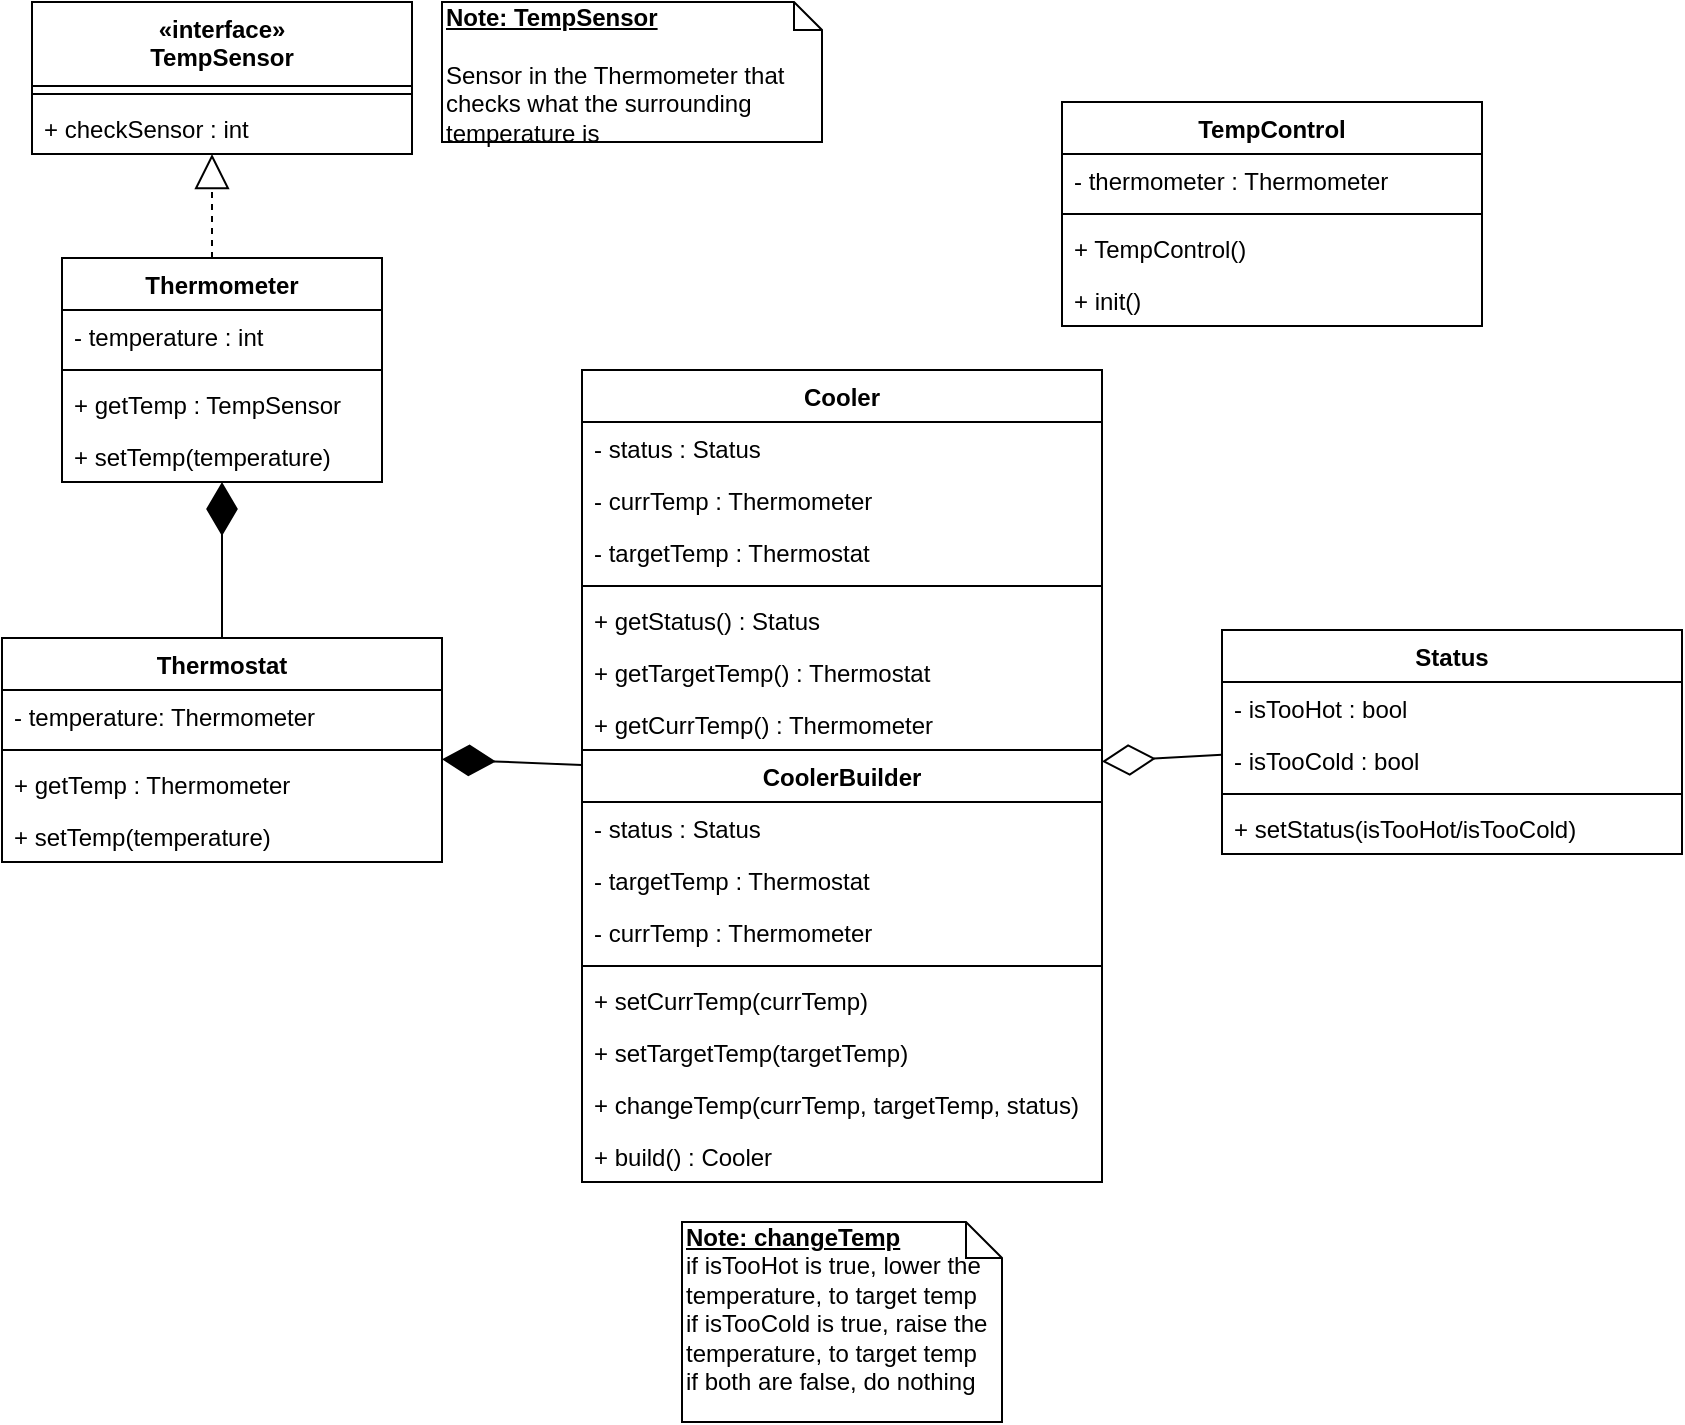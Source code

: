 <mxfile version="12.4.1" type="github" pages="5">
  <diagram id="YV8i6-bnTq5BhVE66axA" name="TempControlClassDiagram">
    <mxGraphModel dx="1182" dy="715" grid="1" gridSize="10" guides="1" tooltips="1" connect="1" arrows="1" fold="1" page="1" pageScale="1" pageWidth="850" pageHeight="1100" math="0" shadow="0">
      <root>
        <mxCell id="0"/>
        <mxCell id="1" parent="0"/>
        <mxCell id="20v29mi6SOjtyCwTGJ8A-1" value="Cooler" style="swimlane;fontStyle=1;align=center;verticalAlign=top;childLayout=stackLayout;horizontal=1;startSize=26;horizontalStack=0;resizeParent=1;resizeParentMax=0;resizeLast=0;collapsible=1;marginBottom=0;" vertex="1" parent="1">
          <mxGeometry x="290" y="194" width="260" height="406" as="geometry"/>
        </mxCell>
        <mxCell id="20v29mi6SOjtyCwTGJ8A-2" value="- status : Status" style="text;strokeColor=none;fillColor=none;align=left;verticalAlign=top;spacingLeft=4;spacingRight=4;overflow=hidden;rotatable=0;points=[[0,0.5],[1,0.5]];portConstraint=eastwest;" vertex="1" parent="20v29mi6SOjtyCwTGJ8A-1">
          <mxGeometry y="26" width="260" height="26" as="geometry"/>
        </mxCell>
        <mxCell id="20v29mi6SOjtyCwTGJ8A-28" value="- currTemp : Thermometer" style="text;strokeColor=none;fillColor=none;align=left;verticalAlign=top;spacingLeft=4;spacingRight=4;overflow=hidden;rotatable=0;points=[[0,0.5],[1,0.5]];portConstraint=eastwest;" vertex="1" parent="20v29mi6SOjtyCwTGJ8A-1">
          <mxGeometry y="52" width="260" height="26" as="geometry"/>
        </mxCell>
        <mxCell id="20v29mi6SOjtyCwTGJ8A-29" value="- targetTemp : Thermostat" style="text;strokeColor=none;fillColor=none;align=left;verticalAlign=top;spacingLeft=4;spacingRight=4;overflow=hidden;rotatable=0;points=[[0,0.5],[1,0.5]];portConstraint=eastwest;" vertex="1" parent="20v29mi6SOjtyCwTGJ8A-1">
          <mxGeometry y="78" width="260" height="26" as="geometry"/>
        </mxCell>
        <mxCell id="20v29mi6SOjtyCwTGJ8A-3" value="" style="line;strokeWidth=1;fillColor=none;align=left;verticalAlign=middle;spacingTop=-1;spacingLeft=3;spacingRight=3;rotatable=0;labelPosition=right;points=[];portConstraint=eastwest;" vertex="1" parent="20v29mi6SOjtyCwTGJ8A-1">
          <mxGeometry y="104" width="260" height="8" as="geometry"/>
        </mxCell>
        <mxCell id="20v29mi6SOjtyCwTGJ8A-4" value="+ getStatus() : Status" style="text;strokeColor=none;fillColor=none;align=left;verticalAlign=top;spacingLeft=4;spacingRight=4;overflow=hidden;rotatable=0;points=[[0,0.5],[1,0.5]];portConstraint=eastwest;" vertex="1" parent="20v29mi6SOjtyCwTGJ8A-1">
          <mxGeometry y="112" width="260" height="26" as="geometry"/>
        </mxCell>
        <mxCell id="20v29mi6SOjtyCwTGJ8A-21" value="+ getTargetTemp() : Thermostat" style="text;strokeColor=none;fillColor=none;align=left;verticalAlign=top;spacingLeft=4;spacingRight=4;overflow=hidden;rotatable=0;points=[[0,0.5],[1,0.5]];portConstraint=eastwest;" vertex="1" parent="20v29mi6SOjtyCwTGJ8A-1">
          <mxGeometry y="138" width="260" height="26" as="geometry"/>
        </mxCell>
        <mxCell id="20v29mi6SOjtyCwTGJ8A-22" value="+ getCurrTemp() : Thermometer" style="text;strokeColor=none;fillColor=none;align=left;verticalAlign=top;spacingLeft=4;spacingRight=4;overflow=hidden;rotatable=0;points=[[0,0.5],[1,0.5]];portConstraint=eastwest;" vertex="1" parent="20v29mi6SOjtyCwTGJ8A-1">
          <mxGeometry y="164" width="260" height="26" as="geometry"/>
        </mxCell>
        <mxCell id="85czki7mJp9m9GB3CWPx-1" value="CoolerBuilder" style="swimlane;fontStyle=1;align=center;verticalAlign=top;childLayout=stackLayout;horizontal=1;startSize=26;horizontalStack=0;resizeParent=1;resizeParentMax=0;resizeLast=0;collapsible=1;marginBottom=0;" vertex="1" parent="20v29mi6SOjtyCwTGJ8A-1">
          <mxGeometry y="190" width="260" height="216" as="geometry">
            <mxRectangle y="190" width="260" height="26" as="alternateBounds"/>
          </mxGeometry>
        </mxCell>
        <mxCell id="85czki7mJp9m9GB3CWPx-5" value="- status : Status" style="text;strokeColor=none;fillColor=none;align=left;verticalAlign=top;spacingLeft=4;spacingRight=4;overflow=hidden;rotatable=0;points=[[0,0.5],[1,0.5]];portConstraint=eastwest;" vertex="1" parent="85czki7mJp9m9GB3CWPx-1">
          <mxGeometry y="26" width="260" height="26" as="geometry"/>
        </mxCell>
        <mxCell id="85czki7mJp9m9GB3CWPx-7" value="- targetTemp : Thermostat" style="text;strokeColor=none;fillColor=none;align=left;verticalAlign=top;spacingLeft=4;spacingRight=4;overflow=hidden;rotatable=0;points=[[0,0.5],[1,0.5]];portConstraint=eastwest;" vertex="1" parent="85czki7mJp9m9GB3CWPx-1">
          <mxGeometry y="52" width="260" height="26" as="geometry"/>
        </mxCell>
        <mxCell id="85czki7mJp9m9GB3CWPx-6" value="- currTemp : Thermometer" style="text;strokeColor=none;fillColor=none;align=left;verticalAlign=top;spacingLeft=4;spacingRight=4;overflow=hidden;rotatable=0;points=[[0,0.5],[1,0.5]];portConstraint=eastwest;" vertex="1" parent="85czki7mJp9m9GB3CWPx-1">
          <mxGeometry y="78" width="260" height="26" as="geometry"/>
        </mxCell>
        <mxCell id="85czki7mJp9m9GB3CWPx-3" value="" style="line;strokeWidth=1;fillColor=none;align=left;verticalAlign=middle;spacingTop=-1;spacingLeft=3;spacingRight=3;rotatable=0;labelPosition=right;points=[];portConstraint=eastwest;" vertex="1" parent="85czki7mJp9m9GB3CWPx-1">
          <mxGeometry y="104" width="260" height="8" as="geometry"/>
        </mxCell>
        <mxCell id="20v29mi6SOjtyCwTGJ8A-33" value="+ setCurrTemp(currTemp) " style="text;strokeColor=none;fillColor=none;align=left;verticalAlign=top;spacingLeft=4;spacingRight=4;overflow=hidden;rotatable=0;points=[[0,0.5],[1,0.5]];portConstraint=eastwest;" vertex="1" parent="85czki7mJp9m9GB3CWPx-1">
          <mxGeometry y="112" width="260" height="26" as="geometry"/>
        </mxCell>
        <mxCell id="20v29mi6SOjtyCwTGJ8A-31" value="+ setTargetTemp(targetTemp)" style="text;strokeColor=none;fillColor=none;align=left;verticalAlign=top;spacingLeft=4;spacingRight=4;overflow=hidden;rotatable=0;points=[[0,0.5],[1,0.5]];portConstraint=eastwest;" vertex="1" parent="85czki7mJp9m9GB3CWPx-1">
          <mxGeometry y="138" width="260" height="26" as="geometry"/>
        </mxCell>
        <mxCell id="20v29mi6SOjtyCwTGJ8A-19" value="+ changeTemp(currTemp, targetTemp, status)" style="text;strokeColor=none;fillColor=none;align=left;verticalAlign=top;spacingLeft=4;spacingRight=4;overflow=hidden;rotatable=0;points=[[0,0.5],[1,0.5]];portConstraint=eastwest;" vertex="1" parent="85czki7mJp9m9GB3CWPx-1">
          <mxGeometry y="164" width="260" height="26" as="geometry"/>
        </mxCell>
        <mxCell id="mkv_8wOp6kYnrHPZiBxj-1" value="+ build() : Cooler" style="text;strokeColor=none;fillColor=none;align=left;verticalAlign=top;spacingLeft=4;spacingRight=4;overflow=hidden;rotatable=0;points=[[0,0.5],[1,0.5]];portConstraint=eastwest;" vertex="1" parent="85czki7mJp9m9GB3CWPx-1">
          <mxGeometry y="190" width="260" height="26" as="geometry"/>
        </mxCell>
        <mxCell id="20v29mi6SOjtyCwTGJ8A-12" value="Status" style="swimlane;fontStyle=1;align=center;verticalAlign=top;childLayout=stackLayout;horizontal=1;startSize=26;horizontalStack=0;resizeParent=1;resizeParentMax=0;resizeLast=0;collapsible=1;marginBottom=0;" vertex="1" parent="1">
          <mxGeometry x="610" y="324" width="230" height="112" as="geometry"/>
        </mxCell>
        <mxCell id="20v29mi6SOjtyCwTGJ8A-13" value="- isTooHot : bool" style="text;strokeColor=none;fillColor=none;align=left;verticalAlign=top;spacingLeft=4;spacingRight=4;overflow=hidden;rotatable=0;points=[[0,0.5],[1,0.5]];portConstraint=eastwest;" vertex="1" parent="20v29mi6SOjtyCwTGJ8A-12">
          <mxGeometry y="26" width="230" height="26" as="geometry"/>
        </mxCell>
        <mxCell id="20v29mi6SOjtyCwTGJ8A-16" value="- isTooCold : bool" style="text;strokeColor=none;fillColor=none;align=left;verticalAlign=top;spacingLeft=4;spacingRight=4;overflow=hidden;rotatable=0;points=[[0,0.5],[1,0.5]];portConstraint=eastwest;" vertex="1" parent="20v29mi6SOjtyCwTGJ8A-12">
          <mxGeometry y="52" width="230" height="26" as="geometry"/>
        </mxCell>
        <mxCell id="20v29mi6SOjtyCwTGJ8A-14" value="" style="line;strokeWidth=1;fillColor=none;align=left;verticalAlign=middle;spacingTop=-1;spacingLeft=3;spacingRight=3;rotatable=0;labelPosition=right;points=[];portConstraint=eastwest;" vertex="1" parent="20v29mi6SOjtyCwTGJ8A-12">
          <mxGeometry y="78" width="230" height="8" as="geometry"/>
        </mxCell>
        <mxCell id="20v29mi6SOjtyCwTGJ8A-15" value="+ setStatus(isTooHot/isTooCold)" style="text;strokeColor=none;fillColor=none;align=left;verticalAlign=top;spacingLeft=4;spacingRight=4;overflow=hidden;rotatable=0;points=[[0,0.5],[1,0.5]];portConstraint=eastwest;" vertex="1" parent="20v29mi6SOjtyCwTGJ8A-12">
          <mxGeometry y="86" width="230" height="26" as="geometry"/>
        </mxCell>
        <mxCell id="20v29mi6SOjtyCwTGJ8A-18" value="&lt;b&gt;&lt;u&gt;Note: changeTemp&lt;br&gt;&lt;/u&gt;&lt;/b&gt;if isTooHot is true, lower the temperature, to target temp&lt;br&gt;if isTooCold is true, raise the temperature, to target temp&lt;br&gt;if both are false, do nothing" style="shape=note;whiteSpace=wrap;html=1;size=18;verticalAlign=top;align=left;spacingTop=-6;" vertex="1" parent="1">
          <mxGeometry x="340" y="620" width="160" height="100" as="geometry"/>
        </mxCell>
        <mxCell id="20v29mi6SOjtyCwTGJ8A-20" value="" style="endArrow=diamondThin;endFill=0;endSize=24;html=1;" edge="1" parent="1" source="20v29mi6SOjtyCwTGJ8A-12" target="20v29mi6SOjtyCwTGJ8A-1">
          <mxGeometry width="160" relative="1" as="geometry">
            <mxPoint x="290" y="440" as="sourcePoint"/>
            <mxPoint x="450" y="440" as="targetPoint"/>
          </mxGeometry>
        </mxCell>
        <mxCell id="20v29mi6SOjtyCwTGJ8A-23" value="Thermostat" style="swimlane;fontStyle=1;align=center;verticalAlign=top;childLayout=stackLayout;horizontal=1;startSize=26;horizontalStack=0;resizeParent=1;resizeParentMax=0;resizeLast=0;collapsible=1;marginBottom=0;" vertex="1" parent="1">
          <mxGeometry y="328" width="220" height="112" as="geometry"/>
        </mxCell>
        <mxCell id="20v29mi6SOjtyCwTGJ8A-24" value="- temperature: Thermometer" style="text;strokeColor=none;fillColor=none;align=left;verticalAlign=top;spacingLeft=4;spacingRight=4;overflow=hidden;rotatable=0;points=[[0,0.5],[1,0.5]];portConstraint=eastwest;" vertex="1" parent="20v29mi6SOjtyCwTGJ8A-23">
          <mxGeometry y="26" width="220" height="26" as="geometry"/>
        </mxCell>
        <mxCell id="20v29mi6SOjtyCwTGJ8A-25" value="" style="line;strokeWidth=1;fillColor=none;align=left;verticalAlign=middle;spacingTop=-1;spacingLeft=3;spacingRight=3;rotatable=0;labelPosition=right;points=[];portConstraint=eastwest;" vertex="1" parent="20v29mi6SOjtyCwTGJ8A-23">
          <mxGeometry y="52" width="220" height="8" as="geometry"/>
        </mxCell>
        <mxCell id="20v29mi6SOjtyCwTGJ8A-26" value="+ getTemp : Thermometer" style="text;strokeColor=none;fillColor=none;align=left;verticalAlign=top;spacingLeft=4;spacingRight=4;overflow=hidden;rotatable=0;points=[[0,0.5],[1,0.5]];portConstraint=eastwest;" vertex="1" parent="20v29mi6SOjtyCwTGJ8A-23">
          <mxGeometry y="60" width="220" height="26" as="geometry"/>
        </mxCell>
        <mxCell id="20v29mi6SOjtyCwTGJ8A-27" value="+ setTemp(temperature)" style="text;strokeColor=none;fillColor=none;align=left;verticalAlign=top;spacingLeft=4;spacingRight=4;overflow=hidden;rotatable=0;points=[[0,0.5],[1,0.5]];portConstraint=eastwest;" vertex="1" parent="20v29mi6SOjtyCwTGJ8A-23">
          <mxGeometry y="86" width="220" height="26" as="geometry"/>
        </mxCell>
        <mxCell id="20v29mi6SOjtyCwTGJ8A-30" value="" style="endArrow=diamondThin;endFill=1;endSize=24;html=1;" edge="1" parent="1" source="20v29mi6SOjtyCwTGJ8A-1" target="20v29mi6SOjtyCwTGJ8A-23">
          <mxGeometry width="160" relative="1" as="geometry">
            <mxPoint x="10" y="490" as="sourcePoint"/>
            <mxPoint x="170" y="490" as="targetPoint"/>
          </mxGeometry>
        </mxCell>
        <mxCell id="20v29mi6SOjtyCwTGJ8A-43" value="" style="edgeStyle=orthogonalEdgeStyle;rounded=0;orthogonalLoop=1;jettySize=auto;html=1;endArrow=block;endFill=0;endSize=15;dashed=1;" edge="1" parent="1" source="20v29mi6SOjtyCwTGJ8A-34" target="20v29mi6SOjtyCwTGJ8A-41">
          <mxGeometry relative="1" as="geometry">
            <Array as="points">
              <mxPoint x="105" y="110"/>
              <mxPoint x="105" y="110"/>
            </Array>
          </mxGeometry>
        </mxCell>
        <mxCell id="20v29mi6SOjtyCwTGJ8A-34" value="Thermometer" style="swimlane;fontStyle=1;align=center;verticalAlign=top;childLayout=stackLayout;horizontal=1;startSize=26;horizontalStack=0;resizeParent=1;resizeParentMax=0;resizeLast=0;collapsible=1;marginBottom=0;" vertex="1" parent="1">
          <mxGeometry x="30" y="138" width="160" height="112" as="geometry"/>
        </mxCell>
        <mxCell id="20v29mi6SOjtyCwTGJ8A-35" value="- temperature : int" style="text;strokeColor=none;fillColor=none;align=left;verticalAlign=top;spacingLeft=4;spacingRight=4;overflow=hidden;rotatable=0;points=[[0,0.5],[1,0.5]];portConstraint=eastwest;" vertex="1" parent="20v29mi6SOjtyCwTGJ8A-34">
          <mxGeometry y="26" width="160" height="26" as="geometry"/>
        </mxCell>
        <mxCell id="20v29mi6SOjtyCwTGJ8A-36" value="" style="line;strokeWidth=1;fillColor=none;align=left;verticalAlign=middle;spacingTop=-1;spacingLeft=3;spacingRight=3;rotatable=0;labelPosition=right;points=[];portConstraint=eastwest;" vertex="1" parent="20v29mi6SOjtyCwTGJ8A-34">
          <mxGeometry y="52" width="160" height="8" as="geometry"/>
        </mxCell>
        <mxCell id="20v29mi6SOjtyCwTGJ8A-37" value="+ getTemp : TempSensor" style="text;strokeColor=none;fillColor=none;align=left;verticalAlign=top;spacingLeft=4;spacingRight=4;overflow=hidden;rotatable=0;points=[[0,0.5],[1,0.5]];portConstraint=eastwest;" vertex="1" parent="20v29mi6SOjtyCwTGJ8A-34">
          <mxGeometry y="60" width="160" height="26" as="geometry"/>
        </mxCell>
        <mxCell id="20v29mi6SOjtyCwTGJ8A-44" value="+ setTemp(temperature)" style="text;strokeColor=none;fillColor=none;align=left;verticalAlign=top;spacingLeft=4;spacingRight=4;overflow=hidden;rotatable=0;points=[[0,0.5],[1,0.5]];portConstraint=eastwest;" vertex="1" parent="20v29mi6SOjtyCwTGJ8A-34">
          <mxGeometry y="86" width="160" height="26" as="geometry"/>
        </mxCell>
        <mxCell id="20v29mi6SOjtyCwTGJ8A-39" value="«interface»&#xa;TempSensor" style="swimlane;fontStyle=1;align=center;verticalAlign=top;childLayout=stackLayout;horizontal=1;startSize=42;horizontalStack=0;resizeParent=1;resizeParentMax=0;resizeLast=0;collapsible=1;marginBottom=0;" vertex="1" parent="1">
          <mxGeometry x="15" y="10" width="190" height="76" as="geometry"/>
        </mxCell>
        <mxCell id="20v29mi6SOjtyCwTGJ8A-40" value="" style="line;strokeWidth=1;fillColor=none;align=left;verticalAlign=middle;spacingTop=-1;spacingLeft=3;spacingRight=3;rotatable=0;labelPosition=right;points=[];portConstraint=eastwest;" vertex="1" parent="20v29mi6SOjtyCwTGJ8A-39">
          <mxGeometry y="42" width="190" height="8" as="geometry"/>
        </mxCell>
        <mxCell id="20v29mi6SOjtyCwTGJ8A-41" value="+ checkSensor : int" style="text;strokeColor=none;fillColor=none;align=left;verticalAlign=top;spacingLeft=4;spacingRight=4;overflow=hidden;rotatable=0;points=[[0,0.5],[1,0.5]];portConstraint=eastwest;" vertex="1" parent="20v29mi6SOjtyCwTGJ8A-39">
          <mxGeometry y="50" width="190" height="26" as="geometry"/>
        </mxCell>
        <mxCell id="20v29mi6SOjtyCwTGJ8A-45" value="" style="endArrow=diamondThin;endFill=1;endSize=24;html=1;strokeWidth=1;" edge="1" parent="1" source="20v29mi6SOjtyCwTGJ8A-23" target="20v29mi6SOjtyCwTGJ8A-34">
          <mxGeometry width="160" relative="1" as="geometry">
            <mxPoint x="10" y="670" as="sourcePoint"/>
            <mxPoint x="170" y="670" as="targetPoint"/>
          </mxGeometry>
        </mxCell>
        <mxCell id="20v29mi6SOjtyCwTGJ8A-46" value="&lt;u style=&quot;font-weight: bold&quot;&gt;Note: TempSensor&lt;/u&gt;&lt;br&gt;&lt;br&gt;Sensor in the Thermometer that checks what the surrounding temperature is" style="shape=note;whiteSpace=wrap;html=1;size=14;verticalAlign=top;align=left;spacingTop=-6;" vertex="1" parent="1">
          <mxGeometry x="220" y="10" width="190" height="70" as="geometry"/>
        </mxCell>
        <mxCell id="20v29mi6SOjtyCwTGJ8A-47" value="TempControl" style="swimlane;fontStyle=1;align=center;verticalAlign=top;childLayout=stackLayout;horizontal=1;startSize=26;horizontalStack=0;resizeParent=1;resizeParentMax=0;resizeLast=0;collapsible=1;marginBottom=0;" vertex="1" parent="1">
          <mxGeometry x="530" y="60" width="210" height="112" as="geometry"/>
        </mxCell>
        <mxCell id="20v29mi6SOjtyCwTGJ8A-48" value="- thermometer : Thermometer" style="text;strokeColor=none;fillColor=none;align=left;verticalAlign=top;spacingLeft=4;spacingRight=4;overflow=hidden;rotatable=0;points=[[0,0.5],[1,0.5]];portConstraint=eastwest;" vertex="1" parent="20v29mi6SOjtyCwTGJ8A-47">
          <mxGeometry y="26" width="210" height="26" as="geometry"/>
        </mxCell>
        <mxCell id="20v29mi6SOjtyCwTGJ8A-49" value="" style="line;strokeWidth=1;fillColor=none;align=left;verticalAlign=middle;spacingTop=-1;spacingLeft=3;spacingRight=3;rotatable=0;labelPosition=right;points=[];portConstraint=eastwest;" vertex="1" parent="20v29mi6SOjtyCwTGJ8A-47">
          <mxGeometry y="52" width="210" height="8" as="geometry"/>
        </mxCell>
        <mxCell id="20v29mi6SOjtyCwTGJ8A-50" value="+ TempControl()" style="text;strokeColor=none;fillColor=none;align=left;verticalAlign=top;spacingLeft=4;spacingRight=4;overflow=hidden;rotatable=0;points=[[0,0.5],[1,0.5]];portConstraint=eastwest;" vertex="1" parent="20v29mi6SOjtyCwTGJ8A-47">
          <mxGeometry y="60" width="210" height="26" as="geometry"/>
        </mxCell>
        <mxCell id="20v29mi6SOjtyCwTGJ8A-51" value="+ init()" style="text;strokeColor=none;fillColor=none;align=left;verticalAlign=top;spacingLeft=4;spacingRight=4;overflow=hidden;rotatable=0;points=[[0,0.5],[1,0.5]];portConstraint=eastwest;" vertex="1" parent="20v29mi6SOjtyCwTGJ8A-47">
          <mxGeometry y="86" width="210" height="26" as="geometry"/>
        </mxCell>
      </root>
    </mxGraphModel>
  </diagram>
  <diagram id="XMMJrj0c6Qw_MwjTSJ73" name="FridgeClassDiagram">
    <mxGraphModel dx="1391" dy="1941" grid="1" gridSize="10" guides="1" tooltips="1" connect="1" arrows="1" fold="1" page="1" pageScale="1" pageWidth="850" pageHeight="1100" math="0" shadow="0">
      <root>
        <mxCell id="FmgPbN-XuL4-8Ms85E53-0"/>
        <mxCell id="FmgPbN-XuL4-8Ms85E53-1" parent="FmgPbN-XuL4-8Ms85E53-0"/>
        <mxCell id="AGmUIXl6Td8aUS-gYnC7-8" value="" style="edgeStyle=orthogonalEdgeStyle;rounded=0;orthogonalLoop=1;jettySize=auto;html=1;endArrow=block;endFill=0;endSize=15;strokeWidth=1;dashed=1;" edge="1" parent="FmgPbN-XuL4-8Ms85E53-1" source="FmgPbN-XuL4-8Ms85E53-2" target="AGmUIXl6Td8aUS-gYnC7-7">
          <mxGeometry relative="1" as="geometry">
            <Array as="points">
              <mxPoint x="250" y="-20"/>
              <mxPoint x="250" y="-20"/>
            </Array>
          </mxGeometry>
        </mxCell>
        <mxCell id="FmgPbN-XuL4-8Ms85E53-2" value="SmartFridge" style="swimlane;fontStyle=1;align=center;verticalAlign=top;childLayout=stackLayout;horizontal=1;startSize=26;horizontalStack=0;resizeParent=1;resizeParentMax=0;resizeLast=0;collapsible=1;marginBottom=0;" vertex="1" parent="FmgPbN-XuL4-8Ms85E53-1">
          <mxGeometry x="140" y="28" width="220" height="692" as="geometry"/>
        </mxCell>
        <mxCell id="FmgPbN-XuL4-8Ms85E53-3" value="- foodStatus : FoodMonitor" style="text;strokeColor=none;fillColor=none;align=left;verticalAlign=top;spacingLeft=4;spacingRight=4;overflow=hidden;rotatable=0;points=[[0,0.5],[1,0.5]];portConstraint=eastwest;" vertex="1" parent="FmgPbN-XuL4-8Ms85E53-2">
          <mxGeometry y="26" width="220" height="26" as="geometry"/>
        </mxCell>
        <mxCell id="FmgPbN-XuL4-8Ms85E53-6" value="- tempStatus : TempControl" style="text;strokeColor=none;fillColor=none;align=left;verticalAlign=top;spacingLeft=4;spacingRight=4;overflow=hidden;rotatable=0;points=[[0,0.5],[1,0.5]];portConstraint=eastwest;" vertex="1" parent="FmgPbN-XuL4-8Ms85E53-2">
          <mxGeometry y="52" width="220" height="26" as="geometry"/>
        </mxCell>
        <mxCell id="bN9EW19zDkXSRhYZn_BT-4" value="- store : StoreSelector" style="text;strokeColor=none;fillColor=none;align=left;verticalAlign=top;spacingLeft=4;spacingRight=4;overflow=hidden;rotatable=0;points=[[0,0.5],[1,0.5]];portConstraint=eastwest;" vertex="1" parent="FmgPbN-XuL4-8Ms85E53-2">
          <mxGeometry y="78" width="220" height="26" as="geometry"/>
        </mxCell>
        <mxCell id="bN9EW19zDkXSRhYZn_BT-5" value="- expiredFoods : ExpiredFoods" style="text;strokeColor=none;fillColor=none;align=left;verticalAlign=top;spacingLeft=4;spacingRight=4;overflow=hidden;rotatable=0;points=[[0,0.5],[1,0.5]];portConstraint=eastwest;" vertex="1" parent="FmgPbN-XuL4-8Ms85E53-2">
          <mxGeometry y="104" width="220" height="26" as="geometry"/>
        </mxCell>
        <mxCell id="bN9EW19zDkXSRhYZn_BT-6" value="- serviceStatus : ServiceMonitor" style="text;strokeColor=none;fillColor=none;align=left;verticalAlign=top;spacingLeft=4;spacingRight=4;overflow=hidden;rotatable=0;points=[[0,0.5],[1,0.5]];portConstraint=eastwest;" vertex="1" parent="FmgPbN-XuL4-8Ms85E53-2">
          <mxGeometry y="130" width="220" height="26" as="geometry"/>
        </mxCell>
        <mxCell id="bN9EW19zDkXSRhYZn_BT-7" value="- repairCompany : RepairSelector" style="text;strokeColor=none;fillColor=none;align=left;verticalAlign=top;spacingLeft=4;spacingRight=4;overflow=hidden;rotatable=0;points=[[0,0.5],[1,0.5]];portConstraint=eastwest;" vertex="1" parent="FmgPbN-XuL4-8Ms85E53-2">
          <mxGeometry y="156" width="220" height="26" as="geometry"/>
        </mxCell>
        <mxCell id="FmgPbN-XuL4-8Ms85E53-4" value="" style="line;strokeWidth=1;fillColor=none;align=left;verticalAlign=middle;spacingTop=-1;spacingLeft=3;spacingRight=3;rotatable=0;labelPosition=right;points=[];portConstraint=eastwest;" vertex="1" parent="FmgPbN-XuL4-8Ms85E53-2">
          <mxGeometry y="182" width="220" height="8" as="geometry"/>
        </mxCell>
        <mxCell id="bN9EW19zDkXSRhYZn_BT-14" value="+ getFoodStatus : FoodMonitor" style="text;strokeColor=none;fillColor=none;align=left;verticalAlign=top;spacingLeft=4;spacingRight=4;overflow=hidden;rotatable=0;points=[[0,0.5],[1,0.5]];portConstraint=eastwest;" vertex="1" parent="FmgPbN-XuL4-8Ms85E53-2">
          <mxGeometry y="190" width="220" height="26" as="geometry"/>
        </mxCell>
        <mxCell id="bN9EW19zDkXSRhYZn_BT-15" value="+ getTempStatus : TempControl" style="text;strokeColor=none;fillColor=none;align=left;verticalAlign=top;spacingLeft=4;spacingRight=4;overflow=hidden;rotatable=0;points=[[0,0.5],[1,0.5]];portConstraint=eastwest;" vertex="1" parent="FmgPbN-XuL4-8Ms85E53-2">
          <mxGeometry y="216" width="220" height="26" as="geometry"/>
        </mxCell>
        <mxCell id="bN9EW19zDkXSRhYZn_BT-18" value="+ getServiceStatus : ServiceMonitor" style="text;strokeColor=none;fillColor=none;align=left;verticalAlign=top;spacingLeft=4;spacingRight=4;overflow=hidden;rotatable=0;points=[[0,0.5],[1,0.5]];portConstraint=eastwest;" vertex="1" parent="FmgPbN-XuL4-8Ms85E53-2">
          <mxGeometry y="242" width="220" height="26" as="geometry"/>
        </mxCell>
        <mxCell id="bN9EW19zDkXSRhYZn_BT-17" value="+ getExpiredFoods : ExpiredFoods" style="text;strokeColor=none;fillColor=none;align=left;verticalAlign=top;spacingLeft=4;spacingRight=4;overflow=hidden;rotatable=0;points=[[0,0.5],[1,0.5]];portConstraint=eastwest;" vertex="1" parent="FmgPbN-XuL4-8Ms85E53-2">
          <mxGeometry y="268" width="220" height="26" as="geometry"/>
        </mxCell>
        <mxCell id="bN9EW19zDkXSRhYZn_BT-0" value="SmartFridgeBuilder" style="swimlane;fontStyle=1;align=center;verticalAlign=top;childLayout=stackLayout;horizontal=1;startSize=26;horizontalStack=0;resizeParent=1;resizeParentMax=0;resizeLast=0;collapsible=1;marginBottom=0;" vertex="1" parent="FmgPbN-XuL4-8Ms85E53-2">
          <mxGeometry y="294" width="220" height="398" as="geometry"/>
        </mxCell>
        <mxCell id="bN9EW19zDkXSRhYZn_BT-8" value="- foodStatus : FoodMonitor" style="text;strokeColor=none;fillColor=none;align=left;verticalAlign=top;spacingLeft=4;spacingRight=4;overflow=hidden;rotatable=0;points=[[0,0.5],[1,0.5]];portConstraint=eastwest;" vertex="1" parent="bN9EW19zDkXSRhYZn_BT-0">
          <mxGeometry y="26" width="220" height="26" as="geometry"/>
        </mxCell>
        <mxCell id="bN9EW19zDkXSRhYZn_BT-9" value="- tempStatus : TempControl" style="text;strokeColor=none;fillColor=none;align=left;verticalAlign=top;spacingLeft=4;spacingRight=4;overflow=hidden;rotatable=0;points=[[0,0.5],[1,0.5]];portConstraint=eastwest;" vertex="1" parent="bN9EW19zDkXSRhYZn_BT-0">
          <mxGeometry y="52" width="220" height="26" as="geometry"/>
        </mxCell>
        <mxCell id="bN9EW19zDkXSRhYZn_BT-13" value="- repairCompany : RepairSelector" style="text;strokeColor=none;fillColor=none;align=left;verticalAlign=top;spacingLeft=4;spacingRight=4;overflow=hidden;rotatable=0;points=[[0,0.5],[1,0.5]];portConstraint=eastwest;" vertex="1" parent="bN9EW19zDkXSRhYZn_BT-0">
          <mxGeometry y="78" width="220" height="26" as="geometry"/>
        </mxCell>
        <mxCell id="bN9EW19zDkXSRhYZn_BT-12" value="- serviceStatus : ServiceMonitor" style="text;strokeColor=none;fillColor=none;align=left;verticalAlign=top;spacingLeft=4;spacingRight=4;overflow=hidden;rotatable=0;points=[[0,0.5],[1,0.5]];portConstraint=eastwest;" vertex="1" parent="bN9EW19zDkXSRhYZn_BT-0">
          <mxGeometry y="104" width="220" height="26" as="geometry"/>
        </mxCell>
        <mxCell id="bN9EW19zDkXSRhYZn_BT-11" value="- expiredFoods : ExpiredFoods" style="text;strokeColor=none;fillColor=none;align=left;verticalAlign=top;spacingLeft=4;spacingRight=4;overflow=hidden;rotatable=0;points=[[0,0.5],[1,0.5]];portConstraint=eastwest;" vertex="1" parent="bN9EW19zDkXSRhYZn_BT-0">
          <mxGeometry y="130" width="220" height="26" as="geometry"/>
        </mxCell>
        <mxCell id="bN9EW19zDkXSRhYZn_BT-10" value="- store : StoreSelector" style="text;strokeColor=none;fillColor=none;align=left;verticalAlign=top;spacingLeft=4;spacingRight=4;overflow=hidden;rotatable=0;points=[[0,0.5],[1,0.5]];portConstraint=eastwest;" vertex="1" parent="bN9EW19zDkXSRhYZn_BT-0">
          <mxGeometry y="156" width="220" height="26" as="geometry"/>
        </mxCell>
        <mxCell id="AGmUIXl6Td8aUS-gYnC7-0" value="- isDoorOpen : DoorSensor" style="text;strokeColor=none;fillColor=none;align=left;verticalAlign=top;spacingLeft=4;spacingRight=4;overflow=hidden;rotatable=0;points=[[0,0.5],[1,0.5]];portConstraint=eastwest;" vertex="1" parent="bN9EW19zDkXSRhYZn_BT-0">
          <mxGeometry y="182" width="220" height="26" as="geometry"/>
        </mxCell>
        <mxCell id="bN9EW19zDkXSRhYZn_BT-2" value="" style="line;strokeWidth=1;fillColor=none;align=left;verticalAlign=middle;spacingTop=-1;spacingLeft=3;spacingRight=3;rotatable=0;labelPosition=right;points=[];portConstraint=eastwest;" vertex="1" parent="bN9EW19zDkXSRhYZn_BT-0">
          <mxGeometry y="208" width="220" height="8" as="geometry"/>
        </mxCell>
        <mxCell id="bN9EW19zDkXSRhYZn_BT-3" value="+ setFoodStatus(foodStatus)" style="text;strokeColor=none;fillColor=none;align=left;verticalAlign=top;spacingLeft=4;spacingRight=4;overflow=hidden;rotatable=0;points=[[0,0.5],[1,0.5]];portConstraint=eastwest;" vertex="1" parent="bN9EW19zDkXSRhYZn_BT-0">
          <mxGeometry y="216" width="220" height="26" as="geometry"/>
        </mxCell>
        <mxCell id="bN9EW19zDkXSRhYZn_BT-20" value="+ setTempStatus(tempStatus)" style="text;strokeColor=none;fillColor=none;align=left;verticalAlign=top;spacingLeft=4;spacingRight=4;overflow=hidden;rotatable=0;points=[[0,0.5],[1,0.5]];portConstraint=eastwest;" vertex="1" parent="bN9EW19zDkXSRhYZn_BT-0">
          <mxGeometry y="242" width="220" height="26" as="geometry"/>
        </mxCell>
        <mxCell id="bN9EW19zDkXSRhYZn_BT-21" value="+ setRepairCompany(repairCompany)" style="text;strokeColor=none;fillColor=none;align=left;verticalAlign=top;spacingLeft=4;spacingRight=4;overflow=hidden;rotatable=0;points=[[0,0.5],[1,0.5]];portConstraint=eastwest;" vertex="1" parent="bN9EW19zDkXSRhYZn_BT-0">
          <mxGeometry y="268" width="220" height="26" as="geometry"/>
        </mxCell>
        <mxCell id="bN9EW19zDkXSRhYZn_BT-22" value="+ setServiceStatus(serviceStatus)" style="text;strokeColor=none;fillColor=none;align=left;verticalAlign=top;spacingLeft=4;spacingRight=4;overflow=hidden;rotatable=0;points=[[0,0.5],[1,0.5]];portConstraint=eastwest;" vertex="1" parent="bN9EW19zDkXSRhYZn_BT-0">
          <mxGeometry y="294" width="220" height="26" as="geometry"/>
        </mxCell>
        <mxCell id="bN9EW19zDkXSRhYZn_BT-23" value="+ setExpiredFoods(expiredFoods)" style="text;strokeColor=none;fillColor=none;align=left;verticalAlign=top;spacingLeft=4;spacingRight=4;overflow=hidden;rotatable=0;points=[[0,0.5],[1,0.5]];portConstraint=eastwest;" vertex="1" parent="bN9EW19zDkXSRhYZn_BT-0">
          <mxGeometry y="320" width="220" height="26" as="geometry"/>
        </mxCell>
        <mxCell id="bN9EW19zDkXSRhYZn_BT-24" value="+ setStore(store)" style="text;strokeColor=none;fillColor=none;align=left;verticalAlign=top;spacingLeft=4;spacingRight=4;overflow=hidden;rotatable=0;points=[[0,0.5],[1,0.5]];portConstraint=eastwest;" vertex="1" parent="bN9EW19zDkXSRhYZn_BT-0">
          <mxGeometry y="346" width="220" height="26" as="geometry"/>
        </mxCell>
        <mxCell id="i0kCVKsxL2jT6yvyX1_u-0" value="+ checkDoor(isDoorOpen)" style="text;strokeColor=none;fillColor=none;align=left;verticalAlign=top;spacingLeft=4;spacingRight=4;overflow=hidden;rotatable=0;points=[[0,0.5],[1,0.5]];portConstraint=eastwest;" vertex="1" parent="bN9EW19zDkXSRhYZn_BT-0">
          <mxGeometry y="372" width="220" height="26" as="geometry"/>
        </mxCell>
        <mxCell id="2dJQtpPGChyw8y4QBzZR-0" value="TempControl" style="swimlane;fontStyle=1;align=center;verticalAlign=top;childLayout=stackLayout;horizontal=1;startSize=26;horizontalStack=0;resizeParent=1;resizeParentMax=0;resizeLast=0;collapsible=1;marginBottom=0;" vertex="1" parent="FmgPbN-XuL4-8Ms85E53-1">
          <mxGeometry x="465" y="120" width="180" height="112" as="geometry"/>
        </mxCell>
        <mxCell id="2dJQtpPGChyw8y4QBzZR-1" value="- thermometer : Thermometer" style="text;strokeColor=none;fillColor=none;align=left;verticalAlign=top;spacingLeft=4;spacingRight=4;overflow=hidden;rotatable=0;points=[[0,0.5],[1,0.5]];portConstraint=eastwest;" vertex="1" parent="2dJQtpPGChyw8y4QBzZR-0">
          <mxGeometry y="26" width="180" height="26" as="geometry"/>
        </mxCell>
        <mxCell id="2dJQtpPGChyw8y4QBzZR-2" value="" style="line;strokeWidth=1;fillColor=none;align=left;verticalAlign=middle;spacingTop=-1;spacingLeft=3;spacingRight=3;rotatable=0;labelPosition=right;points=[];portConstraint=eastwest;" vertex="1" parent="2dJQtpPGChyw8y4QBzZR-0">
          <mxGeometry y="52" width="180" height="8" as="geometry"/>
        </mxCell>
        <mxCell id="2dJQtpPGChyw8y4QBzZR-3" value="+ TempControl()" style="text;strokeColor=none;fillColor=none;align=left;verticalAlign=top;spacingLeft=4;spacingRight=4;overflow=hidden;rotatable=0;points=[[0,0.5],[1,0.5]];portConstraint=eastwest;" vertex="1" parent="2dJQtpPGChyw8y4QBzZR-0">
          <mxGeometry y="60" width="180" height="26" as="geometry"/>
        </mxCell>
        <mxCell id="2dJQtpPGChyw8y4QBzZR-4" value="+ init()" style="text;strokeColor=none;fillColor=none;align=left;verticalAlign=top;spacingLeft=4;spacingRight=4;overflow=hidden;rotatable=0;points=[[0,0.5],[1,0.5]];portConstraint=eastwest;" vertex="1" parent="2dJQtpPGChyw8y4QBzZR-0">
          <mxGeometry y="86" width="180" height="26" as="geometry"/>
        </mxCell>
        <mxCell id="bN9EW19zDkXSRhYZn_BT-25" value="FoodMonitor" style="swimlane;fontStyle=1;align=center;verticalAlign=top;childLayout=stackLayout;horizontal=1;startSize=26;horizontalStack=0;resizeParent=1;resizeParentMax=0;resizeLast=0;collapsible=1;marginBottom=0;" vertex="1" parent="FmgPbN-XuL4-8Ms85E53-1">
          <mxGeometry x="460" y="240" width="190" height="354" as="geometry"/>
        </mxCell>
        <mxCell id="bN9EW19zDkXSRhYZn_BT-26" value="- status : bool" style="text;strokeColor=none;fillColor=none;align=left;verticalAlign=top;spacingLeft=4;spacingRight=4;overflow=hidden;rotatable=0;points=[[0,0.5],[1,0.5]];portConstraint=eastwest;" vertex="1" parent="bN9EW19zDkXSRhYZn_BT-25">
          <mxGeometry y="26" width="190" height="26" as="geometry"/>
        </mxCell>
        <mxCell id="bN9EW19zDkXSRhYZn_BT-33" value="- foodList : List&lt;String&gt;" style="text;strokeColor=none;fillColor=none;align=left;verticalAlign=top;spacingLeft=4;spacingRight=4;overflow=hidden;rotatable=0;points=[[0,0.5],[1,0.5]];portConstraint=eastwest;" vertex="1" parent="bN9EW19zDkXSRhYZn_BT-25">
          <mxGeometry y="52" width="190" height="26" as="geometry"/>
        </mxCell>
        <mxCell id="bN9EW19zDkXSRhYZn_BT-32" value="- missingList : List&lt;String&gt;" style="text;strokeColor=none;fillColor=none;align=left;verticalAlign=top;spacingLeft=4;spacingRight=4;overflow=hidden;rotatable=0;points=[[0,0.5],[1,0.5]];portConstraint=eastwest;" vertex="1" parent="bN9EW19zDkXSRhYZn_BT-25">
          <mxGeometry y="78" width="190" height="26" as="geometry"/>
        </mxCell>
        <mxCell id="bN9EW19zDkXSRhYZn_BT-27" value="" style="line;strokeWidth=1;fillColor=none;align=left;verticalAlign=middle;spacingTop=-1;spacingLeft=3;spacingRight=3;rotatable=0;labelPosition=right;points=[];portConstraint=eastwest;" vertex="1" parent="bN9EW19zDkXSRhYZn_BT-25">
          <mxGeometry y="104" width="190" height="8" as="geometry"/>
        </mxCell>
        <mxCell id="bN9EW19zDkXSRhYZn_BT-28" value="+ getFoodList : List&lt;String&gt;" style="text;strokeColor=none;fillColor=none;align=left;verticalAlign=top;spacingLeft=4;spacingRight=4;overflow=hidden;rotatable=0;points=[[0,0.5],[1,0.5]];portConstraint=eastwest;" vertex="1" parent="bN9EW19zDkXSRhYZn_BT-25">
          <mxGeometry y="112" width="190" height="26" as="geometry"/>
        </mxCell>
        <mxCell id="R1rsRkyDBu9eTb3mxX3f-0" value="FoodBuilder" style="swimlane;fontStyle=1;align=center;verticalAlign=top;childLayout=stackLayout;horizontal=1;startSize=26;horizontalStack=0;resizeParent=1;resizeParentMax=0;resizeLast=0;collapsible=1;marginBottom=0;" vertex="1" parent="bN9EW19zDkXSRhYZn_BT-25">
          <mxGeometry y="138" width="190" height="216" as="geometry"/>
        </mxCell>
        <mxCell id="R1rsRkyDBu9eTb3mxX3f-7" value="- status : bool" style="text;strokeColor=none;fillColor=none;align=left;verticalAlign=top;spacingLeft=4;spacingRight=4;overflow=hidden;rotatable=0;points=[[0,0.5],[1,0.5]];portConstraint=eastwest;" vertex="1" parent="R1rsRkyDBu9eTb3mxX3f-0">
          <mxGeometry y="26" width="190" height="26" as="geometry"/>
        </mxCell>
        <mxCell id="R1rsRkyDBu9eTb3mxX3f-8" value="- foodList : List&lt;String&gt;" style="text;strokeColor=none;fillColor=none;align=left;verticalAlign=top;spacingLeft=4;spacingRight=4;overflow=hidden;rotatable=0;points=[[0,0.5],[1,0.5]];portConstraint=eastwest;" vertex="1" parent="R1rsRkyDBu9eTb3mxX3f-0">
          <mxGeometry y="52" width="190" height="26" as="geometry"/>
        </mxCell>
        <mxCell id="R1rsRkyDBu9eTb3mxX3f-9" value="- missingList : List&lt;String&gt;" style="text;strokeColor=none;fillColor=none;align=left;verticalAlign=top;spacingLeft=4;spacingRight=4;overflow=hidden;rotatable=0;points=[[0,0.5],[1,0.5]];portConstraint=eastwest;" vertex="1" parent="R1rsRkyDBu9eTb3mxX3f-0">
          <mxGeometry y="78" width="190" height="26" as="geometry"/>
        </mxCell>
        <mxCell id="R1rsRkyDBu9eTb3mxX3f-2" value="" style="line;strokeWidth=1;fillColor=none;align=left;verticalAlign=middle;spacingTop=-1;spacingLeft=3;spacingRight=3;rotatable=0;labelPosition=right;points=[];portConstraint=eastwest;" vertex="1" parent="R1rsRkyDBu9eTb3mxX3f-0">
          <mxGeometry y="104" width="190" height="8" as="geometry"/>
        </mxCell>
        <mxCell id="R1rsRkyDBu9eTb3mxX3f-4" value="+ setFoodList(foodList)" style="text;strokeColor=none;fillColor=none;align=left;verticalAlign=top;spacingLeft=4;spacingRight=4;overflow=hidden;rotatable=0;points=[[0,0.5],[1,0.5]];portConstraint=eastwest;" vertex="1" parent="R1rsRkyDBu9eTb3mxX3f-0">
          <mxGeometry y="112" width="190" height="26" as="geometry"/>
        </mxCell>
        <mxCell id="R1rsRkyDBu9eTb3mxX3f-6" value="+ setMissingList(missingList)" style="text;strokeColor=none;fillColor=none;align=left;verticalAlign=top;spacingLeft=4;spacingRight=4;overflow=hidden;rotatable=0;points=[[0,0.5],[1,0.5]];portConstraint=eastwest;" vertex="1" parent="R1rsRkyDBu9eTb3mxX3f-0">
          <mxGeometry y="138" width="190" height="26" as="geometry"/>
        </mxCell>
        <mxCell id="R1rsRkyDBu9eTb3mxX3f-5" value="+ isMissing(status)" style="text;strokeColor=none;fillColor=none;align=left;verticalAlign=top;spacingLeft=4;spacingRight=4;overflow=hidden;rotatable=0;points=[[0,0.5],[1,0.5]];portConstraint=eastwest;" vertex="1" parent="R1rsRkyDBu9eTb3mxX3f-0">
          <mxGeometry y="164" width="190" height="26" as="geometry"/>
        </mxCell>
        <mxCell id="zZWJyyZPesTAr55gTsWX-0" value="+ build() : FoodMonitor" style="text;strokeColor=none;fillColor=none;align=left;verticalAlign=top;spacingLeft=4;spacingRight=4;overflow=hidden;rotatable=0;points=[[0,0.5],[1,0.5]];portConstraint=eastwest;" vertex="1" parent="R1rsRkyDBu9eTb3mxX3f-0">
          <mxGeometry y="190" width="190" height="26" as="geometry"/>
        </mxCell>
        <mxCell id="bN9EW19zDkXSRhYZn_BT-52" value="StoreSelector" style="swimlane;fontStyle=1;align=center;verticalAlign=top;childLayout=stackLayout;horizontal=1;startSize=26;horizontalStack=0;resizeParent=1;resizeParentMax=0;resizeLast=0;collapsible=1;marginBottom=0;" vertex="1" parent="FmgPbN-XuL4-8Ms85E53-1">
          <mxGeometry x="475" y="616.5" width="160" height="86" as="geometry"/>
        </mxCell>
        <mxCell id="bN9EW19zDkXSRhYZn_BT-53" value="- store : String" style="text;strokeColor=none;fillColor=none;align=left;verticalAlign=top;spacingLeft=4;spacingRight=4;overflow=hidden;rotatable=0;points=[[0,0.5],[1,0.5]];portConstraint=eastwest;" vertex="1" parent="bN9EW19zDkXSRhYZn_BT-52">
          <mxGeometry y="26" width="160" height="26" as="geometry"/>
        </mxCell>
        <mxCell id="bN9EW19zDkXSRhYZn_BT-54" value="" style="line;strokeWidth=1;fillColor=none;align=left;verticalAlign=middle;spacingTop=-1;spacingLeft=3;spacingRight=3;rotatable=0;labelPosition=right;points=[];portConstraint=eastwest;" vertex="1" parent="bN9EW19zDkXSRhYZn_BT-52">
          <mxGeometry y="52" width="160" height="8" as="geometry"/>
        </mxCell>
        <mxCell id="bN9EW19zDkXSRhYZn_BT-55" value="+ decideStore(store)" style="text;strokeColor=none;fillColor=none;align=left;verticalAlign=top;spacingLeft=4;spacingRight=4;overflow=hidden;rotatable=0;points=[[0,0.5],[1,0.5]];portConstraint=eastwest;" vertex="1" parent="bN9EW19zDkXSRhYZn_BT-52">
          <mxGeometry y="60" width="160" height="26" as="geometry"/>
        </mxCell>
        <mxCell id="bN9EW19zDkXSRhYZn_BT-56" value="ExpiredFoods" style="swimlane;fontStyle=1;align=center;verticalAlign=top;childLayout=stackLayout;horizontal=1;startSize=26;horizontalStack=0;resizeParent=1;resizeParentMax=0;resizeLast=0;collapsible=1;marginBottom=0;" vertex="1" parent="FmgPbN-XuL4-8Ms85E53-1">
          <mxGeometry x="740" y="374" width="170" height="86" as="geometry"/>
        </mxCell>
        <mxCell id="bN9EW19zDkXSRhYZn_BT-57" value="- foodList : List&lt;String&gt;" style="text;strokeColor=none;fillColor=none;align=left;verticalAlign=top;spacingLeft=4;spacingRight=4;overflow=hidden;rotatable=0;points=[[0,0.5],[1,0.5]];portConstraint=eastwest;" vertex="1" parent="bN9EW19zDkXSRhYZn_BT-56">
          <mxGeometry y="26" width="170" height="26" as="geometry"/>
        </mxCell>
        <mxCell id="bN9EW19zDkXSRhYZn_BT-58" value="" style="line;strokeWidth=1;fillColor=none;align=left;verticalAlign=middle;spacingTop=-1;spacingLeft=3;spacingRight=3;rotatable=0;labelPosition=right;points=[];portConstraint=eastwest;" vertex="1" parent="bN9EW19zDkXSRhYZn_BT-56">
          <mxGeometry y="52" width="170" height="8" as="geometry"/>
        </mxCell>
        <mxCell id="bN9EW19zDkXSRhYZn_BT-59" value="+ createExpiredList(foodList)" style="text;strokeColor=none;fillColor=none;align=left;verticalAlign=top;spacingLeft=4;spacingRight=4;overflow=hidden;rotatable=0;points=[[0,0.5],[1,0.5]];portConstraint=eastwest;" vertex="1" parent="bN9EW19zDkXSRhYZn_BT-56">
          <mxGeometry y="60" width="170" height="26" as="geometry"/>
        </mxCell>
        <mxCell id="bN9EW19zDkXSRhYZn_BT-61" value="" style="endArrow=diamondThin;endFill=1;endSize=24;html=1;strokeWidth=1;" edge="1" parent="FmgPbN-XuL4-8Ms85E53-1" source="bN9EW19zDkXSRhYZn_BT-25" target="FmgPbN-XuL4-8Ms85E53-2">
          <mxGeometry width="160" relative="1" as="geometry">
            <mxPoint x="140" y="720" as="sourcePoint"/>
            <mxPoint x="300" y="720" as="targetPoint"/>
          </mxGeometry>
        </mxCell>
        <mxCell id="bN9EW19zDkXSRhYZn_BT-62" value="" style="endArrow=diamondThin;endFill=0;endSize=24;html=1;strokeWidth=1;" edge="1" parent="FmgPbN-XuL4-8Ms85E53-1" source="bN9EW19zDkXSRhYZn_BT-56" target="bN9EW19zDkXSRhYZn_BT-25">
          <mxGeometry width="160" relative="1" as="geometry">
            <mxPoint x="140" y="690" as="sourcePoint"/>
            <mxPoint x="300" y="690" as="targetPoint"/>
          </mxGeometry>
        </mxCell>
        <mxCell id="bN9EW19zDkXSRhYZn_BT-63" value="" style="endArrow=diamondThin;endFill=1;endSize=24;html=1;strokeWidth=1;" edge="1" parent="FmgPbN-XuL4-8Ms85E53-1" source="bN9EW19zDkXSRhYZn_BT-52" target="FmgPbN-XuL4-8Ms85E53-2">
          <mxGeometry width="160" relative="1" as="geometry">
            <mxPoint x="140" y="690" as="sourcePoint"/>
            <mxPoint x="300" y="690" as="targetPoint"/>
          </mxGeometry>
        </mxCell>
        <mxCell id="bN9EW19zDkXSRhYZn_BT-64" value="" style="endArrow=diamondThin;endFill=1;endSize=24;html=1;strokeWidth=1;" edge="1" parent="FmgPbN-XuL4-8Ms85E53-1" source="2dJQtpPGChyw8y4QBzZR-0" target="FmgPbN-XuL4-8Ms85E53-2">
          <mxGeometry width="160" relative="1" as="geometry">
            <mxPoint x="140" y="690" as="sourcePoint"/>
            <mxPoint x="300" y="690" as="targetPoint"/>
          </mxGeometry>
        </mxCell>
        <mxCell id="bN9EW19zDkXSRhYZn_BT-65" value="ServiceMonitor" style="swimlane;fontStyle=1;align=center;verticalAlign=top;childLayout=stackLayout;horizontal=1;startSize=26;horizontalStack=0;resizeParent=1;resizeParentMax=0;resizeLast=0;collapsible=1;marginBottom=0;" vertex="1" parent="FmgPbN-XuL4-8Ms85E53-1">
          <mxGeometry x="475" y="725" width="285" height="138" as="geometry"/>
        </mxCell>
        <mxCell id="bN9EW19zDkXSRhYZn_BT-66" value="- serviceNeeded : bool" style="text;strokeColor=none;fillColor=none;align=left;verticalAlign=top;spacingLeft=4;spacingRight=4;overflow=hidden;rotatable=0;points=[[0,0.5],[1,0.5]];portConstraint=eastwest;" vertex="1" parent="bN9EW19zDkXSRhYZn_BT-65">
          <mxGeometry y="26" width="285" height="26" as="geometry"/>
        </mxCell>
        <mxCell id="5eIw1iaEfy_qaGfROz-3-1" value="- serviceList : List&lt;String&gt;" style="text;strokeColor=none;fillColor=none;align=left;verticalAlign=top;spacingLeft=4;spacingRight=4;overflow=hidden;rotatable=0;points=[[0,0.5],[1,0.5]];portConstraint=eastwest;" vertex="1" parent="bN9EW19zDkXSRhYZn_BT-65">
          <mxGeometry y="52" width="285" height="26" as="geometry"/>
        </mxCell>
        <mxCell id="bN9EW19zDkXSRhYZn_BT-67" value="" style="line;strokeWidth=1;fillColor=none;align=left;verticalAlign=middle;spacingTop=-1;spacingLeft=3;spacingRight=3;rotatable=0;labelPosition=right;points=[];portConstraint=eastwest;" vertex="1" parent="bN9EW19zDkXSRhYZn_BT-65">
          <mxGeometry y="78" width="285" height="8" as="geometry"/>
        </mxCell>
        <mxCell id="bN9EW19zDkXSRhYZn_BT-68" value="+ checkServicesNeeded() : ServiceSensor" style="text;strokeColor=none;fillColor=none;align=left;verticalAlign=top;spacingLeft=4;spacingRight=4;overflow=hidden;rotatable=0;points=[[0,0.5],[1,0.5]];portConstraint=eastwest;" vertex="1" parent="bN9EW19zDkXSRhYZn_BT-65">
          <mxGeometry y="86" width="285" height="26" as="geometry"/>
        </mxCell>
        <mxCell id="5eIw1iaEfy_qaGfROz-3-0" value="+ setServicesNeeded(serviceNeeded)" style="text;strokeColor=none;fillColor=none;align=left;verticalAlign=top;spacingLeft=4;spacingRight=4;overflow=hidden;rotatable=0;points=[[0,0.5],[1,0.5]];portConstraint=eastwest;" vertex="1" parent="bN9EW19zDkXSRhYZn_BT-65">
          <mxGeometry y="112" width="285" height="26" as="geometry"/>
        </mxCell>
        <mxCell id="VbkNtUPeJZFOcCO7XDbd-3" value="" style="edgeStyle=orthogonalEdgeStyle;rounded=0;orthogonalLoop=1;jettySize=auto;html=1;dashed=1;endArrow=block;endFill=0;endSize=15;strokeWidth=1;" edge="1" parent="FmgPbN-XuL4-8Ms85E53-1" source="VbkNtUPeJZFOcCO7XDbd-0" target="bN9EW19zDkXSRhYZn_BT-66">
          <mxGeometry relative="1" as="geometry"/>
        </mxCell>
        <mxCell id="VbkNtUPeJZFOcCO7XDbd-0" value="«interface»&#xa;ServiceSensor" style="swimlane;fontStyle=1;align=center;verticalAlign=top;childLayout=stackLayout;horizontal=1;startSize=42;horizontalStack=0;resizeParent=1;resizeParentMax=0;resizeLast=0;collapsible=1;marginBottom=0;" vertex="1" parent="FmgPbN-XuL4-8Ms85E53-1">
          <mxGeometry x="910" y="730" width="190" height="76" as="geometry"/>
        </mxCell>
        <mxCell id="VbkNtUPeJZFOcCO7XDbd-1" value="" style="line;strokeWidth=1;fillColor=none;align=left;verticalAlign=middle;spacingTop=-1;spacingLeft=3;spacingRight=3;rotatable=0;labelPosition=right;points=[];portConstraint=eastwest;" vertex="1" parent="VbkNtUPeJZFOcCO7XDbd-0">
          <mxGeometry y="42" width="190" height="8" as="geometry"/>
        </mxCell>
        <mxCell id="VbkNtUPeJZFOcCO7XDbd-2" value="+ checkSensor : bool" style="text;strokeColor=none;fillColor=none;align=left;verticalAlign=top;spacingLeft=4;spacingRight=4;overflow=hidden;rotatable=0;points=[[0,0.5],[1,0.5]];portConstraint=eastwest;" vertex="1" parent="VbkNtUPeJZFOcCO7XDbd-0">
          <mxGeometry y="50" width="190" height="26" as="geometry"/>
        </mxCell>
        <mxCell id="VbkNtUPeJZFOcCO7XDbd-4" value="" style="endArrow=diamondThin;endFill=1;endSize=24;html=1;strokeWidth=1;" edge="1" parent="FmgPbN-XuL4-8Ms85E53-1" source="bN9EW19zDkXSRhYZn_BT-65" target="FmgPbN-XuL4-8Ms85E53-2">
          <mxGeometry width="160" relative="1" as="geometry">
            <mxPoint x="140" y="690" as="sourcePoint"/>
            <mxPoint x="300" y="690" as="targetPoint"/>
          </mxGeometry>
        </mxCell>
        <mxCell id="VbkNtUPeJZFOcCO7XDbd-5" value="RepairSelector" style="swimlane;fontStyle=1;align=center;verticalAlign=top;childLayout=stackLayout;horizontal=1;startSize=26;horizontalStack=0;resizeParent=1;resizeParentMax=0;resizeLast=0;collapsible=1;marginBottom=0;" vertex="1" parent="FmgPbN-XuL4-8Ms85E53-1">
          <mxGeometry x="475" y="28" width="160" height="86" as="geometry"/>
        </mxCell>
        <mxCell id="VbkNtUPeJZFOcCO7XDbd-6" value="- company : String" style="text;strokeColor=none;fillColor=none;align=left;verticalAlign=top;spacingLeft=4;spacingRight=4;overflow=hidden;rotatable=0;points=[[0,0.5],[1,0.5]];portConstraint=eastwest;" vertex="1" parent="VbkNtUPeJZFOcCO7XDbd-5">
          <mxGeometry y="26" width="160" height="26" as="geometry"/>
        </mxCell>
        <mxCell id="VbkNtUPeJZFOcCO7XDbd-7" value="" style="line;strokeWidth=1;fillColor=none;align=left;verticalAlign=middle;spacingTop=-1;spacingLeft=3;spacingRight=3;rotatable=0;labelPosition=right;points=[];portConstraint=eastwest;" vertex="1" parent="VbkNtUPeJZFOcCO7XDbd-5">
          <mxGeometry y="52" width="160" height="8" as="geometry"/>
        </mxCell>
        <mxCell id="VbkNtUPeJZFOcCO7XDbd-8" value="+ decideCompany" style="text;strokeColor=none;fillColor=none;align=left;verticalAlign=top;spacingLeft=4;spacingRight=4;overflow=hidden;rotatable=0;points=[[0,0.5],[1,0.5]];portConstraint=eastwest;" vertex="1" parent="VbkNtUPeJZFOcCO7XDbd-5">
          <mxGeometry y="60" width="160" height="26" as="geometry"/>
        </mxCell>
        <mxCell id="VbkNtUPeJZFOcCO7XDbd-9" value="" style="endArrow=diamondThin;endFill=1;endSize=24;html=1;strokeWidth=1;" edge="1" parent="FmgPbN-XuL4-8Ms85E53-1" source="VbkNtUPeJZFOcCO7XDbd-5" target="FmgPbN-XuL4-8Ms85E53-2">
          <mxGeometry width="160" relative="1" as="geometry">
            <mxPoint x="140" y="690" as="sourcePoint"/>
            <mxPoint x="300" y="690" as="targetPoint"/>
          </mxGeometry>
        </mxCell>
        <mxCell id="VbkNtUPeJZFOcCO7XDbd-10" value="Controller" style="swimlane;fontStyle=1;align=center;verticalAlign=top;childLayout=stackLayout;horizontal=1;startSize=26;horizontalStack=0;resizeParent=1;resizeParentMax=0;resizeLast=0;collapsible=1;marginBottom=0;" vertex="1" parent="FmgPbN-XuL4-8Ms85E53-1">
          <mxGeometry x="814" y="34" width="160" height="112" as="geometry"/>
        </mxCell>
        <mxCell id="VbkNtUPeJZFOcCO7XDbd-11" value="- fridge : SmartFridge" style="text;strokeColor=none;fillColor=none;align=left;verticalAlign=top;spacingLeft=4;spacingRight=4;overflow=hidden;rotatable=0;points=[[0,0.5],[1,0.5]];portConstraint=eastwest;" vertex="1" parent="VbkNtUPeJZFOcCO7XDbd-10">
          <mxGeometry y="26" width="160" height="26" as="geometry"/>
        </mxCell>
        <mxCell id="VbkNtUPeJZFOcCO7XDbd-12" value="" style="line;strokeWidth=1;fillColor=none;align=left;verticalAlign=middle;spacingTop=-1;spacingLeft=3;spacingRight=3;rotatable=0;labelPosition=right;points=[];portConstraint=eastwest;" vertex="1" parent="VbkNtUPeJZFOcCO7XDbd-10">
          <mxGeometry y="52" width="160" height="8" as="geometry"/>
        </mxCell>
        <mxCell id="VbkNtUPeJZFOcCO7XDbd-13" value="+ Controller()" style="text;strokeColor=none;fillColor=none;align=left;verticalAlign=top;spacingLeft=4;spacingRight=4;overflow=hidden;rotatable=0;points=[[0,0.5],[1,0.5]];portConstraint=eastwest;" vertex="1" parent="VbkNtUPeJZFOcCO7XDbd-10">
          <mxGeometry y="60" width="160" height="26" as="geometry"/>
        </mxCell>
        <mxCell id="yInY4TRJPdITZbTUM2sp-0" value="+ init()" style="text;strokeColor=none;fillColor=none;align=left;verticalAlign=top;spacingLeft=4;spacingRight=4;overflow=hidden;rotatable=0;points=[[0,0.5],[1,0.5]];portConstraint=eastwest;" vertex="1" parent="VbkNtUPeJZFOcCO7XDbd-10">
          <mxGeometry y="86" width="160" height="26" as="geometry"/>
        </mxCell>
        <mxCell id="AGmUIXl6Td8aUS-gYnC7-5" value="«interface»&#xa;DoorSensor" style="swimlane;fontStyle=1;align=center;verticalAlign=top;childLayout=stackLayout;horizontal=1;startSize=42;horizontalStack=0;resizeParent=1;resizeParentMax=0;resizeLast=0;collapsible=1;marginBottom=0;" vertex="1" parent="FmgPbN-XuL4-8Ms85E53-1">
          <mxGeometry x="160" y="-120" width="190" height="76" as="geometry"/>
        </mxCell>
        <mxCell id="AGmUIXl6Td8aUS-gYnC7-6" value="" style="line;strokeWidth=1;fillColor=none;align=left;verticalAlign=middle;spacingTop=-1;spacingLeft=3;spacingRight=3;rotatable=0;labelPosition=right;points=[];portConstraint=eastwest;" vertex="1" parent="AGmUIXl6Td8aUS-gYnC7-5">
          <mxGeometry y="42" width="190" height="8" as="geometry"/>
        </mxCell>
        <mxCell id="AGmUIXl6Td8aUS-gYnC7-7" value="+ checkSensor : bool" style="text;strokeColor=none;fillColor=none;align=left;verticalAlign=top;spacingLeft=4;spacingRight=4;overflow=hidden;rotatable=0;points=[[0,0.5],[1,0.5]];portConstraint=eastwest;" vertex="1" parent="AGmUIXl6Td8aUS-gYnC7-5">
          <mxGeometry y="50" width="190" height="26" as="geometry"/>
        </mxCell>
      </root>
    </mxGraphModel>
  </diagram>
  <diagram id="iP9tYPRC-OpPHvKHUwGO" name="ReplaceFoodsSeqDiagram">
    <mxGraphModel dx="1182" dy="715" grid="1" gridSize="10" guides="1" tooltips="1" connect="1" arrows="1" fold="1" page="1" pageScale="1" pageWidth="850" pageHeight="1100" math="0" shadow="0">
      <root>
        <mxCell id="HVcgoU-pvpze9vxmiWzk-0"/>
        <mxCell id="HVcgoU-pvpze9vxmiWzk-1" parent="HVcgoU-pvpze9vxmiWzk-0"/>
        <mxCell id="HVcgoU-pvpze9vxmiWzk-2" value=":Controller" style="shape=umlLifeline;perimeter=lifelinePerimeter;whiteSpace=wrap;html=1;container=1;collapsible=0;recursiveResize=0;outlineConnect=0;" vertex="1" parent="HVcgoU-pvpze9vxmiWzk-1">
          <mxGeometry x="140" y="40" width="100" height="600" as="geometry"/>
        </mxCell>
        <mxCell id="HVcgoU-pvpze9vxmiWzk-3" value="order()" style="html=1;verticalAlign=bottom;startArrow=circle;startFill=1;endArrow=open;startSize=6;endSize=8;entryX=0;entryY=0.033;entryDx=0;entryDy=0;entryPerimeter=0;" edge="1" parent="HVcgoU-pvpze9vxmiWzk-1" target="HVcgoU-pvpze9vxmiWzk-2">
          <mxGeometry width="80" relative="1" as="geometry">
            <mxPoint x="30" y="60" as="sourcePoint"/>
            <mxPoint x="120" y="60" as="targetPoint"/>
          </mxGeometry>
        </mxCell>
        <mxCell id="HVcgoU-pvpze9vxmiWzk-4" value="init()" style="html=1;verticalAlign=bottom;startArrow=circle;startFill=1;endArrow=open;startSize=6;endSize=8;entryX=0;entryY=0;entryDx=0;entryDy=0;entryPerimeter=0;" edge="1" parent="HVcgoU-pvpze9vxmiWzk-1" target="HVcgoU-pvpze9vxmiWzk-6">
          <mxGeometry width="80" relative="1" as="geometry">
            <mxPoint x="280" y="100.5" as="sourcePoint"/>
            <mxPoint x="400" y="98" as="targetPoint"/>
          </mxGeometry>
        </mxCell>
        <mxCell id="HVcgoU-pvpze9vxmiWzk-5" value=":SmartFridge" style="shape=umlLifeline;perimeter=lifelinePerimeter;whiteSpace=wrap;html=1;container=1;collapsible=0;recursiveResize=0;outlineConnect=0;" vertex="1" parent="HVcgoU-pvpze9vxmiWzk-1">
          <mxGeometry x="350" y="40" width="100" height="600" as="geometry"/>
        </mxCell>
        <mxCell id="HVcgoU-pvpze9vxmiWzk-6" value="" style="html=1;points=[];perimeter=orthogonalPerimeter;" vertex="1" parent="HVcgoU-pvpze9vxmiWzk-5">
          <mxGeometry x="45" y="60" width="10" height="480" as="geometry"/>
        </mxCell>
        <mxCell id="HVcgoU-pvpze9vxmiWzk-7" value="new(1)" style="html=1;verticalAlign=bottom;endArrow=open;exitX=0.95;exitY=0.041;exitDx=0;exitDy=0;exitPerimeter=0;endFill=0;endSize=8;entryX=0;entryY=0.036;entryDx=0;entryDy=0;entryPerimeter=0;" edge="1" parent="HVcgoU-pvpze9vxmiWzk-1" source="HVcgoU-pvpze9vxmiWzk-6" target="HVcgoU-pvpze9vxmiWzk-15">
          <mxGeometry width="80" relative="1" as="geometry">
            <mxPoint x="430" y="120" as="sourcePoint"/>
            <mxPoint x="470" y="100" as="targetPoint"/>
          </mxGeometry>
        </mxCell>
        <mxCell id="HVcgoU-pvpze9vxmiWzk-9" value="new()" style="html=1;verticalAlign=bottom;endArrow=open;endFill=0;endSize=8;exitX=1;exitY=0.291;exitDx=0;exitDy=0;exitPerimeter=0;entryX=0;entryY=0.042;entryDx=0;entryDy=0;entryPerimeter=0;" edge="1" parent="HVcgoU-pvpze9vxmiWzk-1" source="HVcgoU-pvpze9vxmiWzk-6" target="HVcgoU-pvpze9vxmiWzk-17">
          <mxGeometry x="0.781" width="80" relative="1" as="geometry">
            <mxPoint x="430" y="240" as="sourcePoint"/>
            <mxPoint x="750" y="240" as="targetPoint"/>
            <mxPoint as="offset"/>
          </mxGeometry>
        </mxCell>
        <mxCell id="HVcgoU-pvpze9vxmiWzk-10" value="isMissing()" style="html=1;verticalAlign=bottom;endArrow=open;endFill=0;endSize=8;entryX=0;entryY=0;entryDx=0;entryDy=0;entryPerimeter=0;exitX=1;exitY=0.375;exitDx=0;exitDy=0;exitPerimeter=0;" edge="1" parent="HVcgoU-pvpze9vxmiWzk-1" source="HVcgoU-pvpze9vxmiWzk-6" target="HVcgoU-pvpze9vxmiWzk-18">
          <mxGeometry x="0.808" width="80" relative="1" as="geometry">
            <mxPoint x="420" y="280" as="sourcePoint"/>
            <mxPoint x="785" y="270.66" as="targetPoint"/>
            <mxPoint as="offset"/>
          </mxGeometry>
        </mxCell>
        <mxCell id="HVcgoU-pvpze9vxmiWzk-11" value="setMissingList()" style="html=1;verticalAlign=bottom;endArrow=open;endFill=0;endSize=8;entryX=0;entryY=0;entryDx=0;entryDy=0;entryPerimeter=0;exitX=1;exitY=0.479;exitDx=0;exitDy=0;exitPerimeter=0;" edge="1" parent="HVcgoU-pvpze9vxmiWzk-1" source="HVcgoU-pvpze9vxmiWzk-6" target="HVcgoU-pvpze9vxmiWzk-19">
          <mxGeometry x="0.808" width="80" relative="1" as="geometry">
            <mxPoint x="420" y="330" as="sourcePoint"/>
            <mxPoint x="785" y="320.66" as="targetPoint"/>
            <mxPoint as="offset"/>
          </mxGeometry>
        </mxCell>
        <mxCell id="HVcgoU-pvpze9vxmiWzk-12" value="setFoodList()" style="html=1;verticalAlign=bottom;endArrow=open;endFill=0;endSize=8;entryX=0;entryY=0;entryDx=0;entryDy=0;entryPerimeter=0;exitX=1;exitY=0.581;exitDx=0;exitDy=0;exitPerimeter=0;" edge="1" parent="HVcgoU-pvpze9vxmiWzk-1" source="HVcgoU-pvpze9vxmiWzk-6" target="HVcgoU-pvpze9vxmiWzk-20">
          <mxGeometry x="0.808" width="80" relative="1" as="geometry">
            <mxPoint x="420" y="380" as="sourcePoint"/>
            <mxPoint x="785" y="370.66" as="targetPoint"/>
            <mxPoint as="offset"/>
          </mxGeometry>
        </mxCell>
        <mxCell id="HVcgoU-pvpze9vxmiWzk-13" value="build()" style="html=1;verticalAlign=bottom;endArrow=open;endFill=0;endSize=8;entryX=0;entryY=0;entryDx=0;entryDy=0;entryPerimeter=0;exitX=1;exitY=0.691;exitDx=0;exitDy=0;exitPerimeter=0;" edge="1" parent="HVcgoU-pvpze9vxmiWzk-1" source="HVcgoU-pvpze9vxmiWzk-6" target="HVcgoU-pvpze9vxmiWzk-21">
          <mxGeometry x="0.808" width="80" relative="1" as="geometry">
            <mxPoint x="430" y="430" as="sourcePoint"/>
            <mxPoint x="785" y="420.66" as="targetPoint"/>
            <mxPoint as="offset"/>
          </mxGeometry>
        </mxCell>
        <mxCell id="HVcgoU-pvpze9vxmiWzk-14" value="new(...)" style="html=1;verticalAlign=bottom;endArrow=open;endFill=0;endSize=8;exitX=1;exitY=0.25;exitDx=0;exitDy=0;exitPerimeter=0;entryX=0;entryY=0.091;entryDx=0;entryDy=0;entryPerimeter=0;" edge="1" parent="HVcgoU-pvpze9vxmiWzk-1" source="HVcgoU-pvpze9vxmiWzk-21" target="HVcgoU-pvpze9vxmiWzk-22">
          <mxGeometry x="0.294" width="80" relative="1" as="geometry">
            <mxPoint x="830" y="440" as="sourcePoint"/>
            <mxPoint x="870" y="440" as="targetPoint"/>
            <mxPoint as="offset"/>
          </mxGeometry>
        </mxCell>
        <mxCell id="HVcgoU-pvpze9vxmiWzk-15" value="foodMonitor : FoodMonitor" style="shape=umlLifeline;perimeter=lifelinePerimeter;whiteSpace=wrap;html=1;container=1;collapsible=0;recursiveResize=0;outlineConnect=0;" vertex="1" parent="HVcgoU-pvpze9vxmiWzk-1">
          <mxGeometry x="490" y="100" width="100" height="540" as="geometry"/>
        </mxCell>
        <mxCell id="HVcgoU-pvpze9vxmiWzk-17" value=":FoodBuilder" style="shape=umlLifeline;perimeter=lifelinePerimeter;whiteSpace=wrap;html=1;container=1;collapsible=0;recursiveResize=0;outlineConnect=0;" vertex="1" parent="HVcgoU-pvpze9vxmiWzk-1">
          <mxGeometry x="770" y="220" width="100" height="420" as="geometry"/>
        </mxCell>
        <mxCell id="HVcgoU-pvpze9vxmiWzk-18" value="" style="html=1;points=[];perimeter=orthogonalPerimeter;" vertex="1" parent="HVcgoU-pvpze9vxmiWzk-17">
          <mxGeometry x="45" y="60" width="10" height="40" as="geometry"/>
        </mxCell>
        <mxCell id="HVcgoU-pvpze9vxmiWzk-19" value="" style="html=1;points=[];perimeter=orthogonalPerimeter;" vertex="1" parent="HVcgoU-pvpze9vxmiWzk-17">
          <mxGeometry x="45" y="110" width="10" height="40" as="geometry"/>
        </mxCell>
        <mxCell id="HVcgoU-pvpze9vxmiWzk-20" value="" style="html=1;points=[];perimeter=orthogonalPerimeter;" vertex="1" parent="HVcgoU-pvpze9vxmiWzk-17">
          <mxGeometry x="45" y="160" width="10" height="40" as="geometry"/>
        </mxCell>
        <mxCell id="HVcgoU-pvpze9vxmiWzk-21" value="" style="html=1;points=[];perimeter=orthogonalPerimeter;" vertex="1" parent="HVcgoU-pvpze9vxmiWzk-17">
          <mxGeometry x="45" y="210" width="10" height="40" as="geometry"/>
        </mxCell>
        <mxCell id="HVcgoU-pvpze9vxmiWzk-22" value=":FoodMonitor" style="shape=umlLifeline;perimeter=lifelinePerimeter;whiteSpace=wrap;html=1;container=1;collapsible=0;recursiveResize=0;outlineConnect=0;" vertex="1" parent="HVcgoU-pvpze9vxmiWzk-1">
          <mxGeometry x="910" y="420" width="100" height="220" as="geometry"/>
        </mxCell>
        <mxCell id="HVcgoU-pvpze9vxmiWzk-24" value="&lt;u style=&quot;font-weight: bold&quot;&gt;INITIALIZATION:&lt;/u&gt;&lt;br&gt;&lt;br&gt;continues until all foods are checked" style="shape=note;whiteSpace=wrap;html=1;size=14;verticalAlign=top;align=left;spacingTop=-6;" vertex="1" parent="HVcgoU-pvpze9vxmiWzk-1">
          <mxGeometry x="640" y="20" width="100" height="70" as="geometry"/>
        </mxCell>
        <mxCell id="Ajh1Ve6E6tksBYkBvVit-0" value="if" style="shape=umlFrame;whiteSpace=wrap;html=1;" vertex="1" parent="HVcgoU-pvpze9vxmiWzk-1">
          <mxGeometry x="330" y="260" width="510" height="220" as="geometry"/>
        </mxCell>
        <mxCell id="Ajh1Ve6E6tksBYkBvVit-1" value="Else" style="text;html=1;align=center;verticalAlign=middle;resizable=0;points=[];;autosize=1;" vertex="1" parent="HVcgoU-pvpze9vxmiWzk-1">
          <mxGeometry x="340" y="310" width="40" height="20" as="geometry"/>
        </mxCell>
        <mxCell id="Gix8MbVreGMa7mFz_a2d-0" value="while" style="shape=umlFrame;whiteSpace=wrap;html=1;" vertex="1" parent="HVcgoU-pvpze9vxmiWzk-1">
          <mxGeometry x="310" y="100" width="710" height="560" as="geometry"/>
        </mxCell>
      </root>
    </mxGraphModel>
  </diagram>
  <diagram id="aOUDwhpmIoakVTESeYW_" name="ServiceSeqDiag">
    <mxGraphModel dx="1182" dy="715" grid="1" gridSize="10" guides="1" tooltips="1" connect="1" arrows="1" fold="1" page="1" pageScale="1" pageWidth="850" pageHeight="1100" math="0" shadow="0">
      <root>
        <mxCell id="uG-TmQNIty0UzPEKBAe1-0"/>
        <mxCell id="uG-TmQNIty0UzPEKBAe1-1" parent="uG-TmQNIty0UzPEKBAe1-0"/>
        <mxCell id="zbJUp-sbuykeklCaB9vF-0" value=":Controller" style="shape=umlLifeline;perimeter=lifelinePerimeter;whiteSpace=wrap;html=1;container=1;collapsible=0;recursiveResize=0;outlineConnect=0;" vertex="1" parent="uG-TmQNIty0UzPEKBAe1-1">
          <mxGeometry x="140" y="40" width="100" height="600" as="geometry"/>
        </mxCell>
        <mxCell id="zbJUp-sbuykeklCaB9vF-1" value="service()" style="html=1;verticalAlign=bottom;startArrow=circle;startFill=1;endArrow=open;startSize=6;endSize=8;entryX=0;entryY=0.033;entryDx=0;entryDy=0;entryPerimeter=0;" edge="1" parent="uG-TmQNIty0UzPEKBAe1-1" target="zbJUp-sbuykeklCaB9vF-0">
          <mxGeometry width="80" relative="1" as="geometry">
            <mxPoint x="30" y="60" as="sourcePoint"/>
            <mxPoint x="120" y="60" as="targetPoint"/>
          </mxGeometry>
        </mxCell>
        <mxCell id="zbJUp-sbuykeklCaB9vF-2" value="init()" style="html=1;verticalAlign=bottom;startArrow=circle;startFill=1;endArrow=open;startSize=6;endSize=8;entryX=0;entryY=0;entryDx=0;entryDy=0;entryPerimeter=0;" edge="1" parent="uG-TmQNIty0UzPEKBAe1-1" target="zbJUp-sbuykeklCaB9vF-4">
          <mxGeometry width="80" relative="1" as="geometry">
            <mxPoint x="280" y="100.5" as="sourcePoint"/>
            <mxPoint x="400" y="98" as="targetPoint"/>
          </mxGeometry>
        </mxCell>
        <mxCell id="zbJUp-sbuykeklCaB9vF-3" value=":SmartFridge" style="shape=umlLifeline;perimeter=lifelinePerimeter;whiteSpace=wrap;html=1;container=1;collapsible=0;recursiveResize=0;outlineConnect=0;" vertex="1" parent="uG-TmQNIty0UzPEKBAe1-1">
          <mxGeometry x="350" y="40" width="100" height="615" as="geometry"/>
        </mxCell>
        <mxCell id="zbJUp-sbuykeklCaB9vF-4" value="" style="html=1;points=[];perimeter=orthogonalPerimeter;" vertex="1" parent="zbJUp-sbuykeklCaB9vF-3">
          <mxGeometry x="45" y="60" width="10" height="480" as="geometry"/>
        </mxCell>
        <mxCell id="zbJUp-sbuykeklCaB9vF-5" value="new(1)" style="html=1;verticalAlign=bottom;endArrow=open;exitX=0.95;exitY=0.041;exitDx=0;exitDy=0;exitPerimeter=0;endFill=0;endSize=8;entryX=0;entryY=0.036;entryDx=0;entryDy=0;entryPerimeter=0;" edge="1" parent="uG-TmQNIty0UzPEKBAe1-1" source="zbJUp-sbuykeklCaB9vF-4" target="zbJUp-sbuykeklCaB9vF-12">
          <mxGeometry width="80" relative="1" as="geometry">
            <mxPoint x="430" y="120" as="sourcePoint"/>
            <mxPoint x="470" y="100" as="targetPoint"/>
          </mxGeometry>
        </mxCell>
        <mxCell id="zbJUp-sbuykeklCaB9vF-12" value="serviceMonitor : ServiceMonitor" style="shape=umlLifeline;perimeter=lifelinePerimeter;whiteSpace=wrap;html=1;container=1;collapsible=0;recursiveResize=0;outlineConnect=0;" vertex="1" parent="uG-TmQNIty0UzPEKBAe1-1">
          <mxGeometry x="490" y="100" width="100" height="540" as="geometry"/>
        </mxCell>
        <mxCell id="Juu5JGULMqV-J1mJbjSa-2" value="" style="html=1;points=[];perimeter=orthogonalPerimeter;" vertex="1" parent="zbJUp-sbuykeklCaB9vF-12">
          <mxGeometry x="45" y="70" width="10" height="70" as="geometry"/>
        </mxCell>
        <mxCell id="OdaYtfsb9SMffZ1HjCx6-0" value="ServiceSensor" style="shape=umlLifeline;perimeter=lifelinePerimeter;whiteSpace=wrap;html=1;container=1;collapsible=0;recursiveResize=0;outlineConnect=0;" vertex="1" parent="uG-TmQNIty0UzPEKBAe1-1">
          <mxGeometry x="650" y="150" width="100" height="490" as="geometry"/>
        </mxCell>
        <mxCell id="2xmZ_PuJ65bKwi3nO4bn-3" value="" style="html=1;points=[];perimeter=orthogonalPerimeter;" vertex="1" parent="OdaYtfsb9SMffZ1HjCx6-0">
          <mxGeometry x="45" y="90" width="10" height="80" as="geometry"/>
        </mxCell>
        <mxCell id="2xmZ_PuJ65bKwi3nO4bn-1" value="setServicesNeeded()" style="html=1;verticalAlign=bottom;endArrow=open;exitX=0.95;exitY=0.041;exitDx=0;exitDy=0;exitPerimeter=0;endFill=0;endSize=8;entryX=1.2;entryY=0.46;entryDx=0;entryDy=0;entryPerimeter=0;" edge="1" parent="OdaYtfsb9SMffZ1HjCx6-0" target="zbJUp-sbuykeklCaB9vF-4">
          <mxGeometry x="0.43" width="80" relative="1" as="geometry">
            <mxPoint x="50" y="169.68" as="sourcePoint"/>
            <mxPoint x="295.5" y="169.59" as="targetPoint"/>
            <mxPoint x="1" as="offset"/>
          </mxGeometry>
        </mxCell>
        <mxCell id="8ANYceuPBz-hZbU_uxrs-0" value="checkServiceNeeded()" style="html=1;verticalAlign=bottom;endArrow=open;exitX=0.95;exitY=0.041;exitDx=0;exitDy=0;exitPerimeter=0;endFill=0;endSize=8;" edge="1" parent="uG-TmQNIty0UzPEKBAe1-1">
          <mxGeometry x="0.262" width="80" relative="1" as="geometry">
            <mxPoint x="404.5" y="170.18" as="sourcePoint"/>
            <mxPoint x="540" y="170" as="targetPoint"/>
            <mxPoint as="offset"/>
          </mxGeometry>
        </mxCell>
        <mxCell id="2xmZ_PuJ65bKwi3nO4bn-2" value="checkSensor()" style="html=1;verticalAlign=bottom;endArrow=open;endFill=0;endSize=8;exitX=0.2;exitY=0.971;exitDx=0;exitDy=0;exitPerimeter=0;" edge="1" parent="uG-TmQNIty0UzPEKBAe1-1" source="Juu5JGULMqV-J1mJbjSa-2" target="OdaYtfsb9SMffZ1HjCx6-0">
          <mxGeometry x="0.262" width="80" relative="1" as="geometry">
            <mxPoint x="550" y="240" as="sourcePoint"/>
            <mxPoint x="685.5" y="220" as="targetPoint"/>
            <mxPoint as="offset"/>
            <Array as="points">
              <mxPoint x="600" y="240"/>
            </Array>
          </mxGeometry>
        </mxCell>
      </root>
    </mxGraphModel>
  </diagram>
  <diagram id="BRejGX3qU5kpXXIt3F6i" name="DoorSeqDiagram">
    <mxGraphModel dx="1182" dy="715" grid="1" gridSize="10" guides="1" tooltips="1" connect="1" arrows="1" fold="1" page="1" pageScale="1" pageWidth="850" pageHeight="1100" math="0" shadow="0">
      <root>
        <mxCell id="kD6A2tXozxz5PS6KbCui-0"/>
        <mxCell id="kD6A2tXozxz5PS6KbCui-1" parent="kD6A2tXozxz5PS6KbCui-0"/>
        <mxCell id="44cAensVMSWO_FwYvvi3-0" value=":Controller" style="shape=umlLifeline;perimeter=lifelinePerimeter;whiteSpace=wrap;html=1;container=1;collapsible=0;recursiveResize=0;outlineConnect=0;" vertex="1" parent="kD6A2tXozxz5PS6KbCui-1">
          <mxGeometry x="140" y="40" width="100" height="600" as="geometry"/>
        </mxCell>
        <mxCell id="44cAensVMSWO_FwYvvi3-1" value="isDoorOpen()" style="html=1;verticalAlign=bottom;startArrow=circle;startFill=1;endArrow=open;startSize=6;endSize=8;entryX=0;entryY=0.033;entryDx=0;entryDy=0;entryPerimeter=0;" edge="1" parent="kD6A2tXozxz5PS6KbCui-1" target="44cAensVMSWO_FwYvvi3-0">
          <mxGeometry width="80" relative="1" as="geometry">
            <mxPoint x="30" y="60" as="sourcePoint"/>
            <mxPoint x="120" y="60" as="targetPoint"/>
          </mxGeometry>
        </mxCell>
        <mxCell id="44cAensVMSWO_FwYvvi3-2" value="init()" style="html=1;verticalAlign=bottom;startArrow=circle;startFill=1;endArrow=open;startSize=6;endSize=8;entryX=0;entryY=0;entryDx=0;entryDy=0;entryPerimeter=0;" edge="1" parent="kD6A2tXozxz5PS6KbCui-1" target="44cAensVMSWO_FwYvvi3-4">
          <mxGeometry width="80" relative="1" as="geometry">
            <mxPoint x="280" y="100.5" as="sourcePoint"/>
            <mxPoint x="400" y="98" as="targetPoint"/>
          </mxGeometry>
        </mxCell>
        <mxCell id="44cAensVMSWO_FwYvvi3-3" value=":SmartFridge" style="shape=umlLifeline;perimeter=lifelinePerimeter;whiteSpace=wrap;html=1;container=1;collapsible=0;recursiveResize=0;outlineConnect=0;" vertex="1" parent="kD6A2tXozxz5PS6KbCui-1">
          <mxGeometry x="350" y="40" width="100" height="615" as="geometry"/>
        </mxCell>
        <mxCell id="44cAensVMSWO_FwYvvi3-4" value="" style="html=1;points=[];perimeter=orthogonalPerimeter;" vertex="1" parent="44cAensVMSWO_FwYvvi3-3">
          <mxGeometry x="45" y="60" width="10" height="480" as="geometry"/>
        </mxCell>
        <mxCell id="44cAensVMSWO_FwYvvi3-9" value="ServiceSensor" style="shape=umlLifeline;perimeter=lifelinePerimeter;whiteSpace=wrap;html=1;container=1;collapsible=0;recursiveResize=0;outlineConnect=0;" vertex="1" parent="kD6A2tXozxz5PS6KbCui-1">
          <mxGeometry x="490" y="102.5" width="100" height="490" as="geometry"/>
        </mxCell>
        <mxCell id="44cAensVMSWO_FwYvvi3-10" value="" style="html=1;points=[];perimeter=orthogonalPerimeter;" vertex="1" parent="44cAensVMSWO_FwYvvi3-9">
          <mxGeometry x="45" y="70" width="10" height="100" as="geometry"/>
        </mxCell>
        <mxCell id="44cAensVMSWO_FwYvvi3-11" value="checkDoor()" style="html=1;verticalAlign=bottom;endArrow=open;exitX=0.95;exitY=0.041;exitDx=0;exitDy=0;exitPerimeter=0;endFill=0;endSize=8;" edge="1" parent="44cAensVMSWO_FwYvvi3-9">
          <mxGeometry x="0.053" y="-1" width="80" relative="1" as="geometry">
            <mxPoint x="50" y="169.68" as="sourcePoint"/>
            <mxPoint x="-83" y="167.5" as="targetPoint"/>
            <mxPoint as="offset"/>
          </mxGeometry>
        </mxCell>
        <mxCell id="44cAensVMSWO_FwYvvi3-12" value="checkSensor()" style="html=1;verticalAlign=bottom;endArrow=open;exitX=0.95;exitY=0.041;exitDx=0;exitDy=0;exitPerimeter=0;endFill=0;endSize=8;" edge="1" parent="kD6A2tXozxz5PS6KbCui-1">
          <mxGeometry x="0.114" width="80" relative="1" as="geometry">
            <mxPoint x="404.5" y="170.18" as="sourcePoint"/>
            <mxPoint x="540" y="170" as="targetPoint"/>
            <mxPoint as="offset"/>
          </mxGeometry>
        </mxCell>
      </root>
    </mxGraphModel>
  </diagram>
</mxfile>
